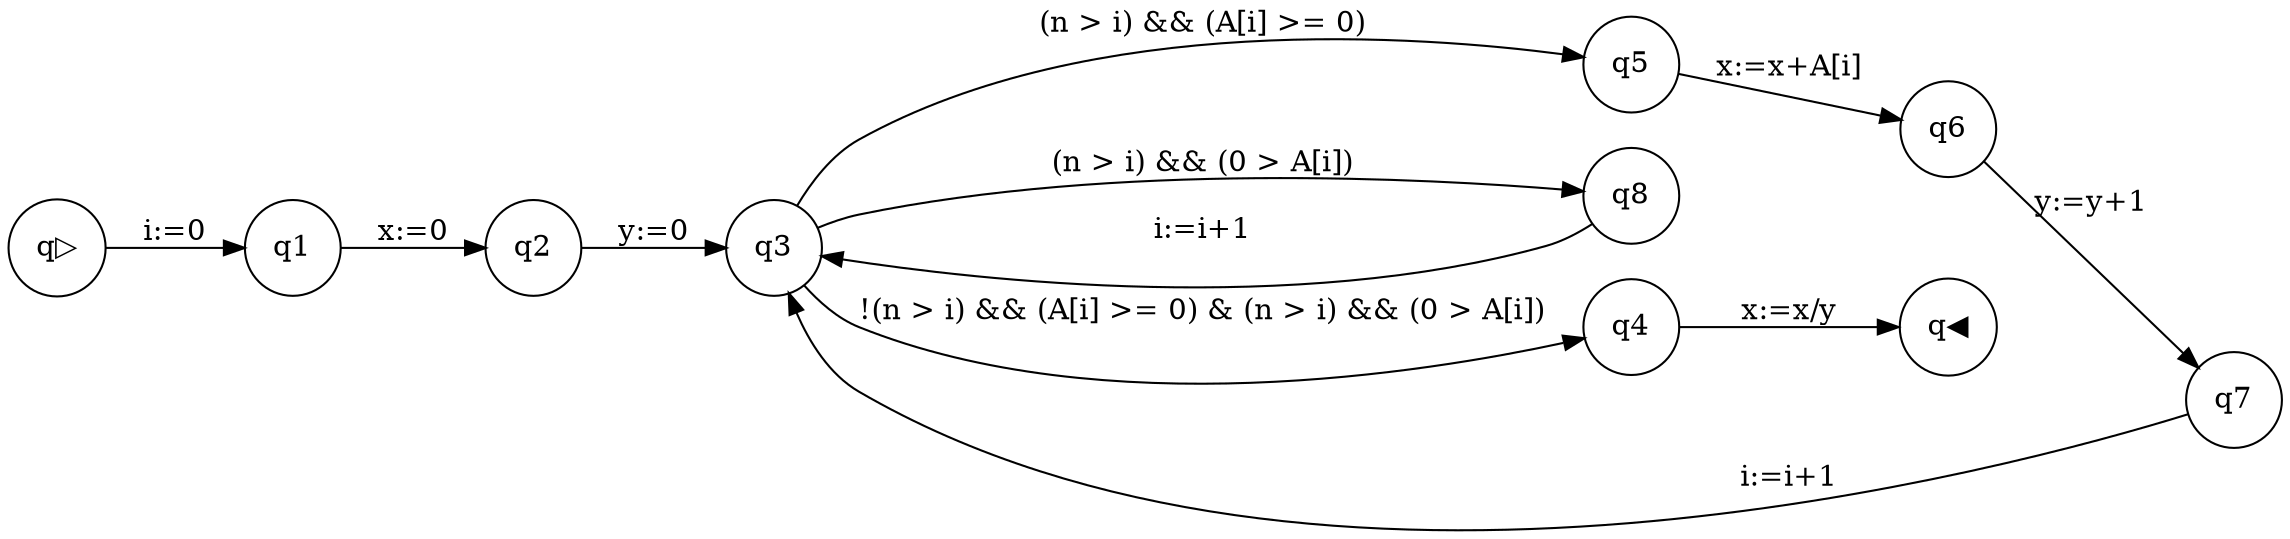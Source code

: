 digraph G {
rankdir=LR;
node [shape = circle]
q▷ -> q1 [label="i:=0"] 
q1 -> q2 [label="x:=0"] 
q2 -> q3 [label="y:=0"] 
q5 -> q6 [label="x:=x+A[i]"] 
q6 -> q7 [label="y:=y+1"] 
q7 -> q3 [label="i:=i+1"] 
q3 -> q5 [label="(n > i) && (A[i] >= 0)"] 
q8 -> q3 [label="i:=i+1"] 
q3 -> q8 [label="(n > i) && (0 > A[i])"] 
q3 -> q4 [label="!(n > i) && (A[i] >= 0) & (n > i) && (0 > A[i])"] 
q4 -> q◀ [label="x:=x/y"] 
}